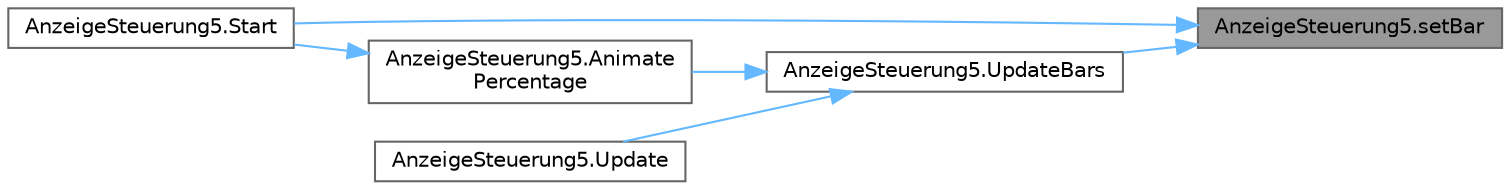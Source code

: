 digraph "AnzeigeSteuerung5.setBar"
{
 // LATEX_PDF_SIZE
  bgcolor="transparent";
  edge [fontname=Helvetica,fontsize=10,labelfontname=Helvetica,labelfontsize=10];
  node [fontname=Helvetica,fontsize=10,shape=box,height=0.2,width=0.4];
  rankdir="RL";
  Node1 [id="Node000001",label="AnzeigeSteuerung5.setBar",height=0.2,width=0.4,color="gray40", fillcolor="grey60", style="filled", fontcolor="black",tooltip="This method animates the display's bar by changing the mesh, vertices and indices."];
  Node1 -> Node2 [id="edge1_Node000001_Node000002",dir="back",color="steelblue1",style="solid",tooltip=" "];
  Node2 [id="Node000002",label="AnzeigeSteuerung5.Start",height=0.2,width=0.4,color="grey40", fillcolor="white", style="filled",URL="$class_anzeige_steuerung5.html#acedbd68d406eef92eedb328e3f61ebcc",tooltip="This method initialises the display."];
  Node1 -> Node3 [id="edge2_Node000001_Node000003",dir="back",color="steelblue1",style="solid",tooltip=" "];
  Node3 [id="Node000003",label="AnzeigeSteuerung5.UpdateBars",height=0.2,width=0.4,color="grey40", fillcolor="white", style="filled",URL="$class_anzeige_steuerung5.html#a04aea8715bc7c47403c1a77f3dcab508",tooltip="This method updates the display's bar."];
  Node3 -> Node4 [id="edge3_Node000003_Node000004",dir="back",color="steelblue1",style="solid",tooltip=" "];
  Node4 [id="Node000004",label="AnzeigeSteuerung5.Animate\lPercentage",height=0.2,width=0.4,color="grey40", fillcolor="white", style="filled",URL="$class_anzeige_steuerung5.html#ad6a460b26b84834a2a9f808f41d50880",tooltip="This method animates the display's bar in three steps."];
  Node4 -> Node2 [id="edge4_Node000004_Node000002",dir="back",color="steelblue1",style="solid",tooltip=" "];
  Node3 -> Node5 [id="edge5_Node000003_Node000005",dir="back",color="steelblue1",style="solid",tooltip=" "];
  Node5 [id="Node000005",label="AnzeigeSteuerung5.Update",height=0.2,width=0.4,color="grey40", fillcolor="white", style="filled",URL="$class_anzeige_steuerung5.html#a37b3da2f9e30b89669c2df48d69b9967",tooltip="This method updates the display's bar if the current frame's percentage is different from last frame'..."];
}
